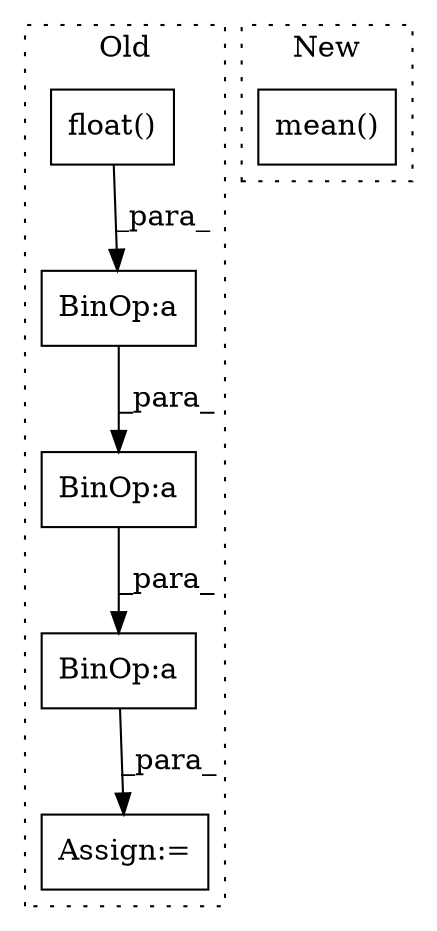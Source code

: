 digraph G {
subgraph cluster0 {
1 [label="float()" a="75" s="5513" l="22" shape="box"];
3 [label="Assign:=" a="68" s="5708" l="3" shape="box"];
4 [label="BinOp:a" a="82" s="5717" l="3" shape="box"];
5 [label="BinOp:a" a="82" s="5505" l="3" shape="box"];
6 [label="BinOp:a" a="82" s="5667" l="3" shape="box"];
label = "Old";
style="dotted";
}
subgraph cluster1 {
2 [label="mean()" a="75" s="5916" l="38" shape="box"];
label = "New";
style="dotted";
}
1 -> 5 [label="_para_"];
4 -> 3 [label="_para_"];
5 -> 6 [label="_para_"];
6 -> 4 [label="_para_"];
}